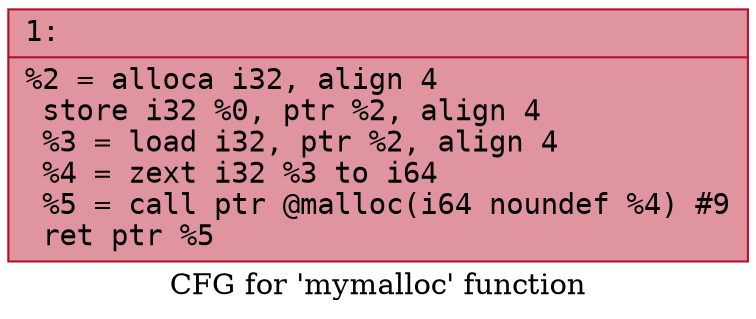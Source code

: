 digraph "CFG for 'mymalloc' function" {
	label="CFG for 'mymalloc' function";

	Node0x6000013bf890 [shape=record,color="#b70d28ff", style=filled, fillcolor="#b70d2870" fontname="Courier",label="{1:\l|  %2 = alloca i32, align 4\l  store i32 %0, ptr %2, align 4\l  %3 = load i32, ptr %2, align 4\l  %4 = zext i32 %3 to i64\l  %5 = call ptr @malloc(i64 noundef %4) #9\l  ret ptr %5\l}"];
}
